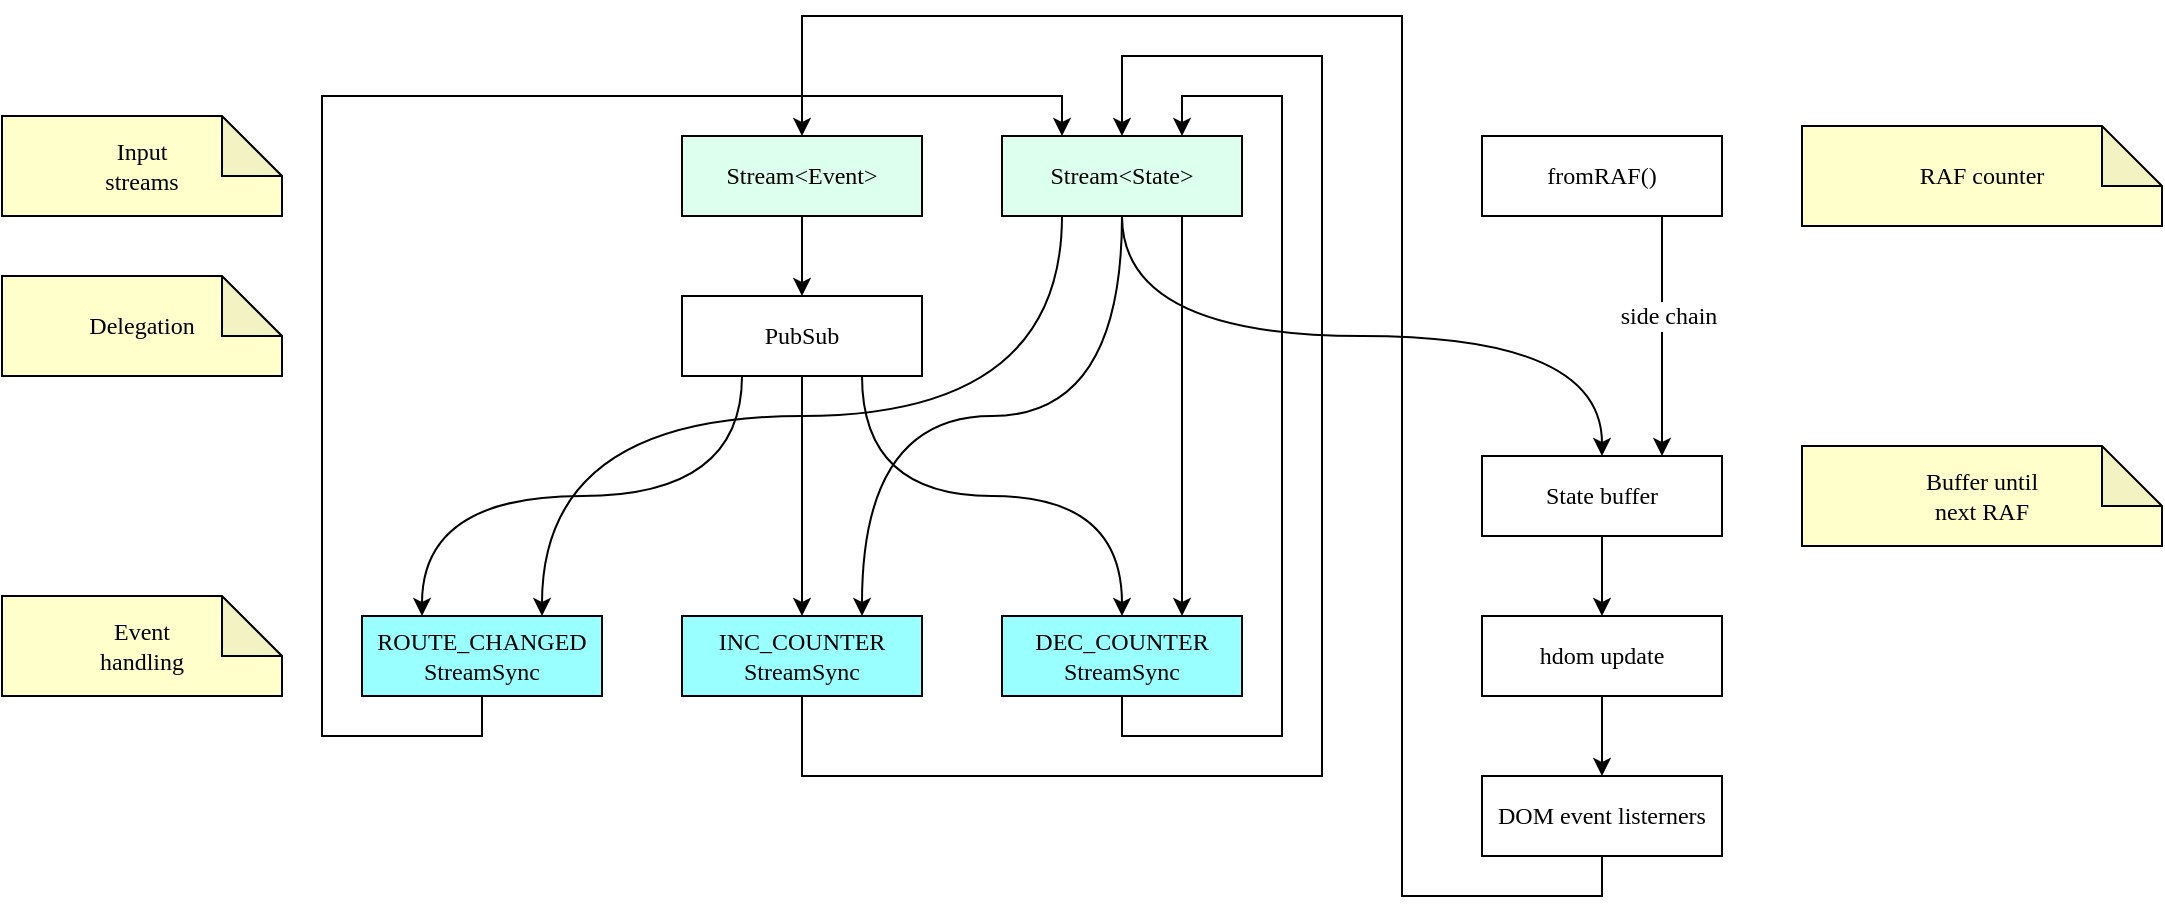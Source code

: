 <mxfile version="12.2.2" type="device" pages="1"><diagram id="jex9zj-XPS_obhfaon3a" name="Page-1"><mxGraphModel dx="1796" dy="1780" grid="1" gridSize="10" guides="1" tooltips="1" connect="1" arrows="1" fold="1" page="1" pageScale="1" pageWidth="850" pageHeight="1100" math="0" shadow="0"><root><mxCell id="0"/><mxCell id="1" parent="0"/><mxCell id="Tln5poL5AEaY6oP1feBf-3" style="edgeStyle=orthogonalEdgeStyle;rounded=0;orthogonalLoop=1;jettySize=auto;html=1;exitX=0.5;exitY=1;exitDx=0;exitDy=0;entryX=0.5;entryY=0;entryDx=0;entryDy=0;" edge="1" parent="1" source="Tln5poL5AEaY6oP1feBf-1" target="Tln5poL5AEaY6oP1feBf-2"><mxGeometry relative="1" as="geometry"/></mxCell><mxCell id="Tln5poL5AEaY6oP1feBf-1" value="Stream&amp;lt;Event&amp;gt;" style="rounded=0;whiteSpace=wrap;html=1;fontFamily=IBM Plex Mono;fillColor=#DDFFEE;" vertex="1" parent="1"><mxGeometry x="280" y="-40" width="120" height="40" as="geometry"/></mxCell><mxCell id="Tln5poL5AEaY6oP1feBf-22" style="edgeStyle=orthogonalEdgeStyle;rounded=0;orthogonalLoop=1;jettySize=auto;html=1;exitX=0.25;exitY=1;exitDx=0;exitDy=0;entryX=0.25;entryY=0;entryDx=0;entryDy=0;fontFamily=IBM Plex Mono;elbow=vertical;curved=1;" edge="1" parent="1" source="Tln5poL5AEaY6oP1feBf-2" target="Tln5poL5AEaY6oP1feBf-5"><mxGeometry relative="1" as="geometry"/></mxCell><mxCell id="Tln5poL5AEaY6oP1feBf-23" style="edgeStyle=orthogonalEdgeStyle;rounded=0;orthogonalLoop=1;jettySize=auto;html=1;exitX=0.5;exitY=1;exitDx=0;exitDy=0;entryX=0.5;entryY=0;entryDx=0;entryDy=0;fontFamily=IBM Plex Mono;" edge="1" parent="1" source="Tln5poL5AEaY6oP1feBf-2" target="Tln5poL5AEaY6oP1feBf-11"><mxGeometry relative="1" as="geometry"/></mxCell><mxCell id="Tln5poL5AEaY6oP1feBf-24" style="edgeStyle=orthogonalEdgeStyle;rounded=0;orthogonalLoop=1;jettySize=auto;html=1;exitX=0.75;exitY=1;exitDx=0;exitDy=0;entryX=0.5;entryY=0;entryDx=0;entryDy=0;fontFamily=IBM Plex Mono;curved=1;" edge="1" parent="1" source="Tln5poL5AEaY6oP1feBf-2" target="Tln5poL5AEaY6oP1feBf-12"><mxGeometry relative="1" as="geometry"/></mxCell><mxCell id="Tln5poL5AEaY6oP1feBf-2" value="PubSub" style="rounded=0;whiteSpace=wrap;html=1;fontFamily=IBM Plex Mono;" vertex="1" parent="1"><mxGeometry x="280" y="40" width="120" height="40" as="geometry"/></mxCell><mxCell id="Tln5poL5AEaY6oP1feBf-46" style="edgeStyle=orthogonalEdgeStyle;rounded=0;orthogonalLoop=1;jettySize=auto;html=1;exitX=0.5;exitY=1;exitDx=0;exitDy=0;entryX=0.25;entryY=0;entryDx=0;entryDy=0;fontFamily=IBM Plex Mono;" edge="1" parent="1" source="Tln5poL5AEaY6oP1feBf-5" target="Tln5poL5AEaY6oP1feBf-14"><mxGeometry relative="1" as="geometry"><Array as="points"><mxPoint x="180" y="260"/><mxPoint x="100" y="260"/><mxPoint x="100" y="-60"/><mxPoint x="470" y="-60"/></Array></mxGeometry></mxCell><mxCell id="Tln5poL5AEaY6oP1feBf-5" value="&lt;font face=&quot;IBM Plex Mono&quot;&gt;ROUTE_CHANGED&lt;br&gt;StreamSync&lt;br&gt;&lt;/font&gt;" style="rounded=0;whiteSpace=wrap;html=1;fillColor=#99FFFF;" vertex="1" parent="1"><mxGeometry x="120" y="200" width="120" height="40" as="geometry"/></mxCell><mxCell id="Tln5poL5AEaY6oP1feBf-45" style="edgeStyle=orthogonalEdgeStyle;rounded=0;orthogonalLoop=1;jettySize=auto;html=1;exitX=0.5;exitY=1;exitDx=0;exitDy=0;entryX=0.5;entryY=0;entryDx=0;entryDy=0;fontFamily=IBM Plex Mono;" edge="1" parent="1" source="Tln5poL5AEaY6oP1feBf-11" target="Tln5poL5AEaY6oP1feBf-14"><mxGeometry relative="1" as="geometry"><Array as="points"><mxPoint x="340" y="280"/><mxPoint x="600" y="280"/><mxPoint x="600" y="-80"/><mxPoint x="500" y="-80"/></Array></mxGeometry></mxCell><mxCell id="Tln5poL5AEaY6oP1feBf-11" value="INC_COUNTER&lt;br&gt;StreamSync" style="rounded=0;whiteSpace=wrap;html=1;fontFamily=IBM Plex Mono;fillColor=#99FFFF;" vertex="1" parent="1"><mxGeometry x="280" y="200" width="120" height="40" as="geometry"/></mxCell><mxCell id="Tln5poL5AEaY6oP1feBf-44" style="edgeStyle=orthogonalEdgeStyle;rounded=0;orthogonalLoop=1;jettySize=auto;html=1;exitX=0.5;exitY=1;exitDx=0;exitDy=0;entryX=0.75;entryY=0;entryDx=0;entryDy=0;fontFamily=IBM Plex Mono;" edge="1" parent="1" source="Tln5poL5AEaY6oP1feBf-12" target="Tln5poL5AEaY6oP1feBf-14"><mxGeometry relative="1" as="geometry"><Array as="points"><mxPoint x="500" y="260"/><mxPoint x="580" y="260"/><mxPoint x="580" y="-60"/><mxPoint x="530" y="-60"/></Array></mxGeometry></mxCell><mxCell id="Tln5poL5AEaY6oP1feBf-12" value="DEC_COUNTER&lt;br&gt;StreamSync" style="rounded=0;whiteSpace=wrap;html=1;fontFamily=IBM Plex Mono;fillColor=#99FFFF;" vertex="1" parent="1"><mxGeometry x="440" y="200" width="120" height="40" as="geometry"/></mxCell><mxCell id="Tln5poL5AEaY6oP1feBf-25" style="edgeStyle=orthogonalEdgeStyle;curved=1;rounded=0;orthogonalLoop=1;jettySize=auto;html=1;exitX=0.25;exitY=1;exitDx=0;exitDy=0;entryX=0.75;entryY=0;entryDx=0;entryDy=0;fontFamily=IBM Plex Mono;" edge="1" parent="1" source="Tln5poL5AEaY6oP1feBf-14" target="Tln5poL5AEaY6oP1feBf-5"><mxGeometry relative="1" as="geometry"/></mxCell><mxCell id="Tln5poL5AEaY6oP1feBf-26" style="edgeStyle=orthogonalEdgeStyle;curved=1;rounded=0;orthogonalLoop=1;jettySize=auto;html=1;exitX=0.5;exitY=1;exitDx=0;exitDy=0;entryX=0.75;entryY=0;entryDx=0;entryDy=0;fontFamily=IBM Plex Mono;" edge="1" parent="1" source="Tln5poL5AEaY6oP1feBf-14" target="Tln5poL5AEaY6oP1feBf-11"><mxGeometry relative="1" as="geometry"/></mxCell><mxCell id="Tln5poL5AEaY6oP1feBf-27" style="edgeStyle=orthogonalEdgeStyle;curved=1;rounded=0;orthogonalLoop=1;jettySize=auto;html=1;exitX=0.75;exitY=1;exitDx=0;exitDy=0;entryX=0.75;entryY=0;entryDx=0;entryDy=0;fontFamily=IBM Plex Mono;" edge="1" parent="1" source="Tln5poL5AEaY6oP1feBf-14" target="Tln5poL5AEaY6oP1feBf-12"><mxGeometry relative="1" as="geometry"/></mxCell><mxCell id="Tln5poL5AEaY6oP1feBf-33" style="edgeStyle=orthogonalEdgeStyle;rounded=0;orthogonalLoop=1;jettySize=auto;html=1;exitX=0.5;exitY=1;exitDx=0;exitDy=0;fontFamily=IBM Plex Mono;curved=1;" edge="1" parent="1" source="Tln5poL5AEaY6oP1feBf-14" target="Tln5poL5AEaY6oP1feBf-32"><mxGeometry relative="1" as="geometry"/></mxCell><mxCell id="Tln5poL5AEaY6oP1feBf-14" value="Stream&amp;lt;State&amp;gt;" style="rounded=0;whiteSpace=wrap;html=1;fontFamily=IBM Plex Mono;fillColor=#DDFFEE;" vertex="1" parent="1"><mxGeometry x="440" y="-40" width="120" height="40" as="geometry"/></mxCell><mxCell id="Tln5poL5AEaY6oP1feBf-39" style="edgeStyle=orthogonalEdgeStyle;curved=1;rounded=0;orthogonalLoop=1;jettySize=auto;html=1;exitX=0.5;exitY=1;exitDx=0;exitDy=0;entryX=0.5;entryY=0;entryDx=0;entryDy=0;fontFamily=IBM Plex Mono;" edge="1" parent="1" source="Tln5poL5AEaY6oP1feBf-32" target="Tln5poL5AEaY6oP1feBf-34"><mxGeometry relative="1" as="geometry"/></mxCell><mxCell id="Tln5poL5AEaY6oP1feBf-32" value="State buffer" style="rounded=0;whiteSpace=wrap;html=1;fontFamily=IBM Plex Mono;" vertex="1" parent="1"><mxGeometry x="680" y="120" width="120" height="40" as="geometry"/></mxCell><mxCell id="Tln5poL5AEaY6oP1feBf-41" style="edgeStyle=orthogonalEdgeStyle;curved=1;rounded=0;orthogonalLoop=1;jettySize=auto;html=1;exitX=0.5;exitY=1;exitDx=0;exitDy=0;entryX=0.5;entryY=0;entryDx=0;entryDy=0;fontFamily=IBM Plex Mono;" edge="1" parent="1" source="Tln5poL5AEaY6oP1feBf-34" target="Tln5poL5AEaY6oP1feBf-40"><mxGeometry relative="1" as="geometry"/></mxCell><mxCell id="Tln5poL5AEaY6oP1feBf-34" value="hdom update" style="rounded=0;whiteSpace=wrap;html=1;fontFamily=IBM Plex Mono;" vertex="1" parent="1"><mxGeometry x="680" y="200" width="120" height="40" as="geometry"/></mxCell><mxCell id="Tln5poL5AEaY6oP1feBf-37" style="edgeStyle=orthogonalEdgeStyle;curved=1;rounded=0;orthogonalLoop=1;jettySize=auto;html=1;exitX=0.75;exitY=1;exitDx=0;exitDy=0;entryX=0.75;entryY=0;entryDx=0;entryDy=0;fontFamily=IBM Plex Mono;" edge="1" parent="1" source="Tln5poL5AEaY6oP1feBf-35" target="Tln5poL5AEaY6oP1feBf-32"><mxGeometry relative="1" as="geometry"/></mxCell><mxCell id="Tln5poL5AEaY6oP1feBf-38" value="side chain" style="text;html=1;resizable=0;points=[];align=center;verticalAlign=middle;labelBackgroundColor=#ffffff;fontFamily=IBM Plex Mono;" vertex="1" connectable="0" parent="Tln5poL5AEaY6oP1feBf-37"><mxGeometry x="-0.167" y="3" relative="1" as="geometry"><mxPoint as="offset"/></mxGeometry></mxCell><mxCell id="Tln5poL5AEaY6oP1feBf-35" value="fromRAF()" style="rounded=0;whiteSpace=wrap;html=1;fontFamily=IBM Plex Mono;" vertex="1" parent="1"><mxGeometry x="680" y="-40" width="120" height="40" as="geometry"/></mxCell><mxCell id="Tln5poL5AEaY6oP1feBf-43" style="edgeStyle=orthogonalEdgeStyle;rounded=0;orthogonalLoop=1;jettySize=auto;html=1;exitX=0.5;exitY=1;exitDx=0;exitDy=0;entryX=0.5;entryY=0;entryDx=0;entryDy=0;fontFamily=IBM Plex Mono;" edge="1" parent="1" source="Tln5poL5AEaY6oP1feBf-40" target="Tln5poL5AEaY6oP1feBf-1"><mxGeometry relative="1" as="geometry"><Array as="points"><mxPoint x="740" y="340"/><mxPoint x="640" y="340"/><mxPoint x="640" y="-100"/><mxPoint x="340" y="-100"/></Array></mxGeometry></mxCell><mxCell id="Tln5poL5AEaY6oP1feBf-40" value="DOM event listerners" style="rounded=0;whiteSpace=wrap;html=1;fontFamily=IBM Plex Mono;" vertex="1" parent="1"><mxGeometry x="680" y="280" width="120" height="40" as="geometry"/></mxCell><mxCell id="Tln5poL5AEaY6oP1feBf-47" value="Input&lt;br&gt;streams" style="shape=note;whiteSpace=wrap;html=1;backgroundOutline=1;darkOpacity=0.05;fillColor=#FFFFCC;fontFamily=IBM Plex Mono;" vertex="1" parent="1"><mxGeometry x="-60" y="-50" width="140" height="50" as="geometry"/></mxCell><mxCell id="Tln5poL5AEaY6oP1feBf-48" value="Delegation" style="shape=note;whiteSpace=wrap;html=1;backgroundOutline=1;darkOpacity=0.05;fillColor=#FFFFCC;fontFamily=IBM Plex Mono;" vertex="1" parent="1"><mxGeometry x="-60" y="30" width="140" height="50" as="geometry"/></mxCell><mxCell id="Tln5poL5AEaY6oP1feBf-49" value="Event&lt;br&gt;handling" style="shape=note;whiteSpace=wrap;html=1;backgroundOutline=1;darkOpacity=0.05;fillColor=#FFFFCC;fontFamily=IBM Plex Mono;" vertex="1" parent="1"><mxGeometry x="-60" y="190" width="140" height="50" as="geometry"/></mxCell><mxCell id="Tln5poL5AEaY6oP1feBf-51" value="Buffer until&lt;br&gt;next RAF" style="shape=note;whiteSpace=wrap;html=1;backgroundOutline=1;darkOpacity=0.05;fillColor=#FFFFCC;fontFamily=IBM Plex Mono;" vertex="1" parent="1"><mxGeometry x="840" y="115" width="180" height="50" as="geometry"/></mxCell><mxCell id="Tln5poL5AEaY6oP1feBf-52" value="RAF counter" style="shape=note;whiteSpace=wrap;html=1;backgroundOutline=1;darkOpacity=0.05;fillColor=#FFFFCC;fontFamily=IBM Plex Mono;" vertex="1" parent="1"><mxGeometry x="840" y="-45" width="180" height="50" as="geometry"/></mxCell></root></mxGraphModel></diagram></mxfile>